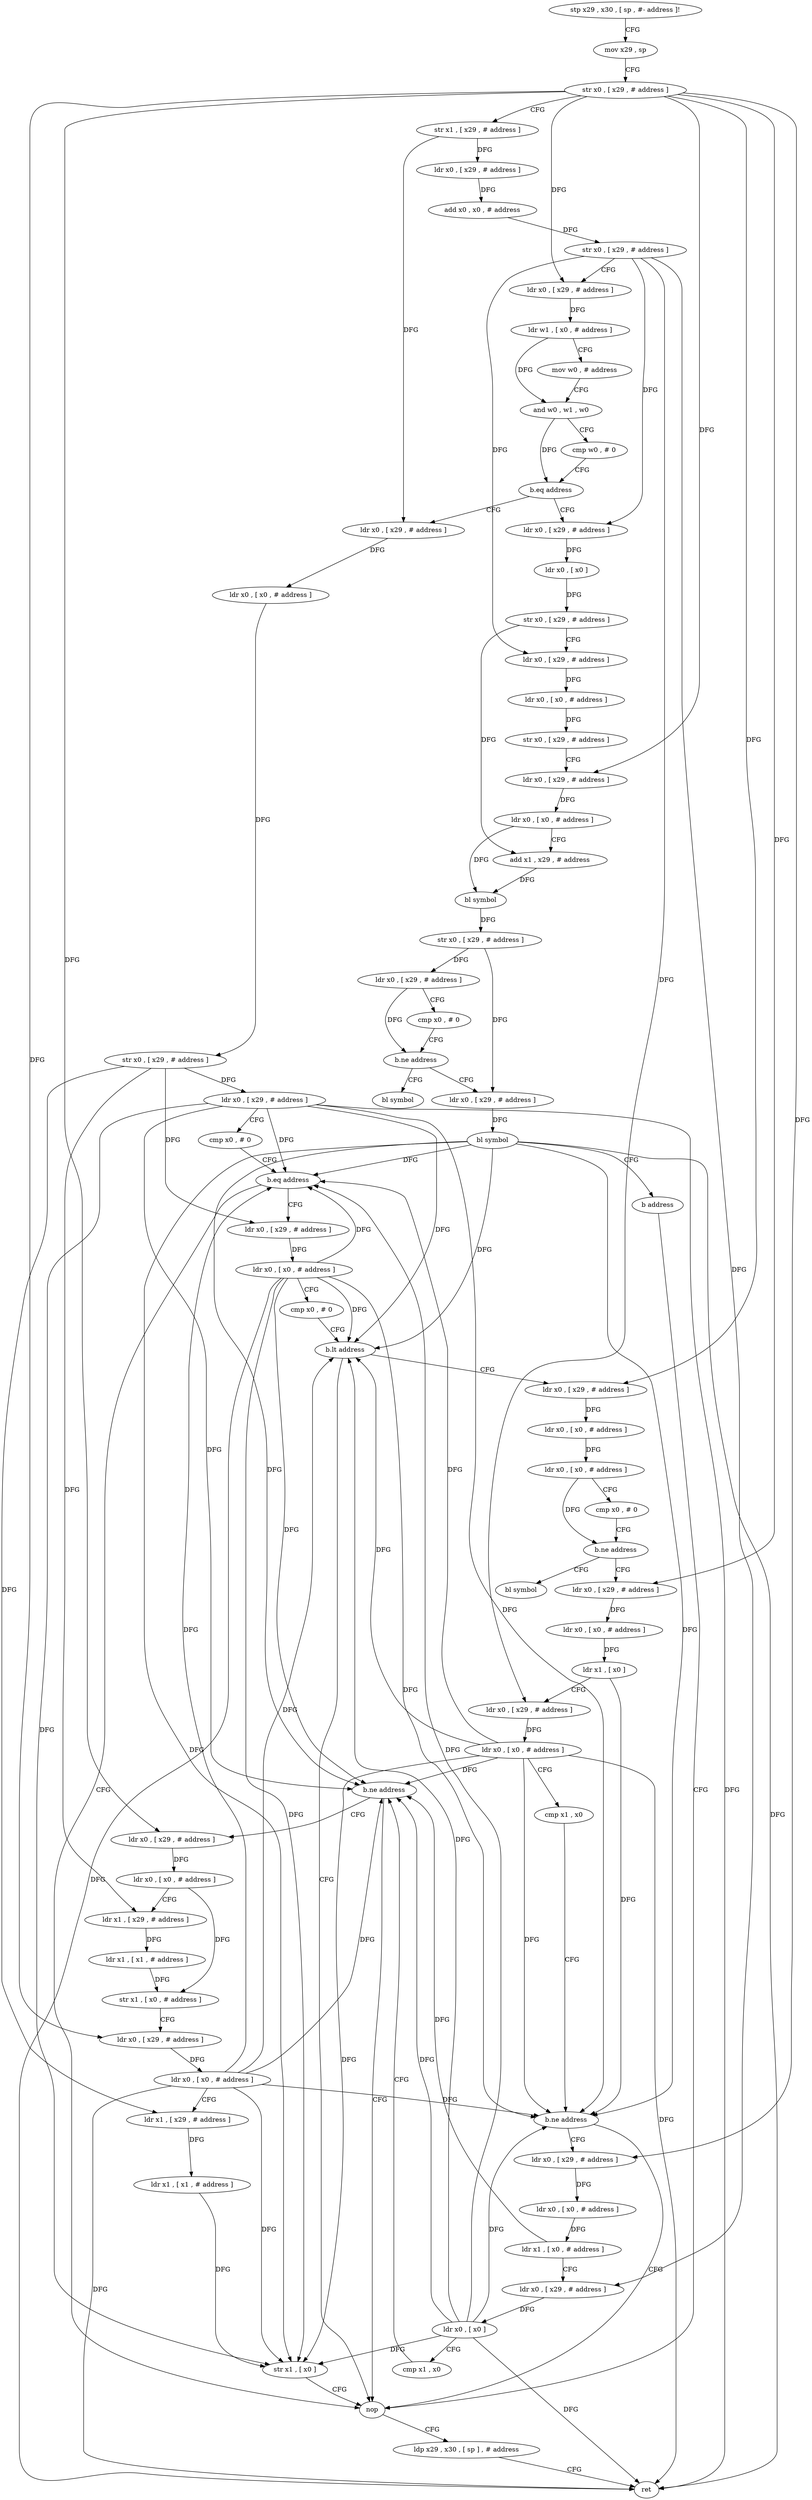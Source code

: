 digraph "func" {
"4304416" [label = "stp x29 , x30 , [ sp , #- address ]!" ]
"4304420" [label = "mov x29 , sp" ]
"4304424" [label = "str x0 , [ x29 , # address ]" ]
"4304428" [label = "str x1 , [ x29 , # address ]" ]
"4304432" [label = "ldr x0 , [ x29 , # address ]" ]
"4304436" [label = "add x0 , x0 , # address" ]
"4304440" [label = "str x0 , [ x29 , # address ]" ]
"4304444" [label = "ldr x0 , [ x29 , # address ]" ]
"4304448" [label = "ldr w1 , [ x0 , # address ]" ]
"4304452" [label = "mov w0 , # address" ]
"4304456" [label = "and w0 , w1 , w0" ]
"4304460" [label = "cmp w0 , # 0" ]
"4304464" [label = "b.eq address" ]
"4304540" [label = "ldr x0 , [ x29 , # address ]" ]
"4304468" [label = "ldr x0 , [ x29 , # address ]" ]
"4304544" [label = "ldr x0 , [ x0 , # address ]" ]
"4304548" [label = "str x0 , [ x29 , # address ]" ]
"4304552" [label = "ldr x0 , [ x29 , # address ]" ]
"4304556" [label = "cmp x0 , # 0" ]
"4304560" [label = "b.eq address" ]
"4304700" [label = "nop" ]
"4304564" [label = "ldr x0 , [ x29 , # address ]" ]
"4304472" [label = "ldr x0 , [ x0 ]" ]
"4304476" [label = "str x0 , [ x29 , # address ]" ]
"4304480" [label = "ldr x0 , [ x29 , # address ]" ]
"4304484" [label = "ldr x0 , [ x0 , # address ]" ]
"4304488" [label = "str x0 , [ x29 , # address ]" ]
"4304492" [label = "ldr x0 , [ x29 , # address ]" ]
"4304496" [label = "ldr x0 , [ x0 , # address ]" ]
"4304500" [label = "add x1 , x29 , # address" ]
"4304504" [label = "bl symbol" ]
"4304508" [label = "str x0 , [ x29 , # address ]" ]
"4304512" [label = "ldr x0 , [ x29 , # address ]" ]
"4304516" [label = "cmp x0 , # 0" ]
"4304520" [label = "b.ne address" ]
"4304528" [label = "ldr x0 , [ x29 , # address ]" ]
"4304524" [label = "bl symbol" ]
"4304704" [label = "ldp x29 , x30 , [ sp ] , # address" ]
"4304708" [label = "ret" ]
"4304568" [label = "ldr x0 , [ x0 , # address ]" ]
"4304572" [label = "cmp x0 , # 0" ]
"4304576" [label = "b.lt address" ]
"4304580" [label = "ldr x0 , [ x29 , # address ]" ]
"4304532" [label = "bl symbol" ]
"4304536" [label = "b address" ]
"4304584" [label = "ldr x0 , [ x0 , # address ]" ]
"4304588" [label = "ldr x0 , [ x0 , # address ]" ]
"4304592" [label = "cmp x0 , # 0" ]
"4304596" [label = "b.ne address" ]
"4304604" [label = "ldr x0 , [ x29 , # address ]" ]
"4304600" [label = "bl symbol" ]
"4304608" [label = "ldr x0 , [ x0 , # address ]" ]
"4304612" [label = "ldr x1 , [ x0 ]" ]
"4304616" [label = "ldr x0 , [ x29 , # address ]" ]
"4304620" [label = "ldr x0 , [ x0 , # address ]" ]
"4304624" [label = "cmp x1 , x0" ]
"4304628" [label = "b.ne address" ]
"4304632" [label = "ldr x0 , [ x29 , # address ]" ]
"4304636" [label = "ldr x0 , [ x0 , # address ]" ]
"4304640" [label = "ldr x1 , [ x0 , # address ]" ]
"4304644" [label = "ldr x0 , [ x29 , # address ]" ]
"4304648" [label = "ldr x0 , [ x0 ]" ]
"4304652" [label = "cmp x1 , x0" ]
"4304656" [label = "b.ne address" ]
"4304660" [label = "ldr x0 , [ x29 , # address ]" ]
"4304664" [label = "ldr x0 , [ x0 , # address ]" ]
"4304668" [label = "ldr x1 , [ x29 , # address ]" ]
"4304672" [label = "ldr x1 , [ x1 , # address ]" ]
"4304676" [label = "str x1 , [ x0 , # address ]" ]
"4304680" [label = "ldr x0 , [ x29 , # address ]" ]
"4304684" [label = "ldr x0 , [ x0 , # address ]" ]
"4304688" [label = "ldr x1 , [ x29 , # address ]" ]
"4304692" [label = "ldr x1 , [ x1 , # address ]" ]
"4304696" [label = "str x1 , [ x0 ]" ]
"4304416" -> "4304420" [ label = "CFG" ]
"4304420" -> "4304424" [ label = "CFG" ]
"4304424" -> "4304428" [ label = "CFG" ]
"4304424" -> "4304444" [ label = "DFG" ]
"4304424" -> "4304492" [ label = "DFG" ]
"4304424" -> "4304580" [ label = "DFG" ]
"4304424" -> "4304604" [ label = "DFG" ]
"4304424" -> "4304632" [ label = "DFG" ]
"4304424" -> "4304660" [ label = "DFG" ]
"4304424" -> "4304680" [ label = "DFG" ]
"4304428" -> "4304432" [ label = "DFG" ]
"4304428" -> "4304540" [ label = "DFG" ]
"4304432" -> "4304436" [ label = "DFG" ]
"4304436" -> "4304440" [ label = "DFG" ]
"4304440" -> "4304444" [ label = "CFG" ]
"4304440" -> "4304468" [ label = "DFG" ]
"4304440" -> "4304480" [ label = "DFG" ]
"4304440" -> "4304616" [ label = "DFG" ]
"4304440" -> "4304644" [ label = "DFG" ]
"4304444" -> "4304448" [ label = "DFG" ]
"4304448" -> "4304452" [ label = "CFG" ]
"4304448" -> "4304456" [ label = "DFG" ]
"4304452" -> "4304456" [ label = "CFG" ]
"4304456" -> "4304460" [ label = "CFG" ]
"4304456" -> "4304464" [ label = "DFG" ]
"4304460" -> "4304464" [ label = "CFG" ]
"4304464" -> "4304540" [ label = "CFG" ]
"4304464" -> "4304468" [ label = "CFG" ]
"4304540" -> "4304544" [ label = "DFG" ]
"4304468" -> "4304472" [ label = "DFG" ]
"4304544" -> "4304548" [ label = "DFG" ]
"4304548" -> "4304552" [ label = "DFG" ]
"4304548" -> "4304564" [ label = "DFG" ]
"4304548" -> "4304668" [ label = "DFG" ]
"4304548" -> "4304688" [ label = "DFG" ]
"4304552" -> "4304556" [ label = "CFG" ]
"4304552" -> "4304560" [ label = "DFG" ]
"4304552" -> "4304708" [ label = "DFG" ]
"4304552" -> "4304576" [ label = "DFG" ]
"4304552" -> "4304628" [ label = "DFG" ]
"4304552" -> "4304656" [ label = "DFG" ]
"4304552" -> "4304696" [ label = "DFG" ]
"4304556" -> "4304560" [ label = "CFG" ]
"4304560" -> "4304700" [ label = "CFG" ]
"4304560" -> "4304564" [ label = "CFG" ]
"4304700" -> "4304704" [ label = "CFG" ]
"4304564" -> "4304568" [ label = "DFG" ]
"4304472" -> "4304476" [ label = "DFG" ]
"4304476" -> "4304480" [ label = "CFG" ]
"4304476" -> "4304500" [ label = "DFG" ]
"4304480" -> "4304484" [ label = "DFG" ]
"4304484" -> "4304488" [ label = "DFG" ]
"4304488" -> "4304492" [ label = "CFG" ]
"4304492" -> "4304496" [ label = "DFG" ]
"4304496" -> "4304500" [ label = "CFG" ]
"4304496" -> "4304504" [ label = "DFG" ]
"4304500" -> "4304504" [ label = "DFG" ]
"4304504" -> "4304508" [ label = "DFG" ]
"4304508" -> "4304512" [ label = "DFG" ]
"4304508" -> "4304528" [ label = "DFG" ]
"4304512" -> "4304516" [ label = "CFG" ]
"4304512" -> "4304520" [ label = "DFG" ]
"4304516" -> "4304520" [ label = "CFG" ]
"4304520" -> "4304528" [ label = "CFG" ]
"4304520" -> "4304524" [ label = "CFG" ]
"4304528" -> "4304532" [ label = "DFG" ]
"4304704" -> "4304708" [ label = "CFG" ]
"4304568" -> "4304572" [ label = "CFG" ]
"4304568" -> "4304560" [ label = "DFG" ]
"4304568" -> "4304708" [ label = "DFG" ]
"4304568" -> "4304576" [ label = "DFG" ]
"4304568" -> "4304628" [ label = "DFG" ]
"4304568" -> "4304656" [ label = "DFG" ]
"4304568" -> "4304696" [ label = "DFG" ]
"4304572" -> "4304576" [ label = "CFG" ]
"4304576" -> "4304700" [ label = "CFG" ]
"4304576" -> "4304580" [ label = "CFG" ]
"4304580" -> "4304584" [ label = "DFG" ]
"4304532" -> "4304536" [ label = "CFG" ]
"4304532" -> "4304560" [ label = "DFG" ]
"4304532" -> "4304576" [ label = "DFG" ]
"4304532" -> "4304708" [ label = "DFG" ]
"4304532" -> "4304628" [ label = "DFG" ]
"4304532" -> "4304656" [ label = "DFG" ]
"4304532" -> "4304696" [ label = "DFG" ]
"4304536" -> "4304700" [ label = "CFG" ]
"4304584" -> "4304588" [ label = "DFG" ]
"4304588" -> "4304592" [ label = "CFG" ]
"4304588" -> "4304596" [ label = "DFG" ]
"4304592" -> "4304596" [ label = "CFG" ]
"4304596" -> "4304604" [ label = "CFG" ]
"4304596" -> "4304600" [ label = "CFG" ]
"4304604" -> "4304608" [ label = "DFG" ]
"4304608" -> "4304612" [ label = "DFG" ]
"4304612" -> "4304616" [ label = "CFG" ]
"4304612" -> "4304628" [ label = "DFG" ]
"4304616" -> "4304620" [ label = "DFG" ]
"4304620" -> "4304624" [ label = "CFG" ]
"4304620" -> "4304560" [ label = "DFG" ]
"4304620" -> "4304576" [ label = "DFG" ]
"4304620" -> "4304708" [ label = "DFG" ]
"4304620" -> "4304628" [ label = "DFG" ]
"4304620" -> "4304656" [ label = "DFG" ]
"4304620" -> "4304696" [ label = "DFG" ]
"4304624" -> "4304628" [ label = "CFG" ]
"4304628" -> "4304700" [ label = "CFG" ]
"4304628" -> "4304632" [ label = "CFG" ]
"4304632" -> "4304636" [ label = "DFG" ]
"4304636" -> "4304640" [ label = "DFG" ]
"4304640" -> "4304644" [ label = "CFG" ]
"4304640" -> "4304656" [ label = "DFG" ]
"4304644" -> "4304648" [ label = "DFG" ]
"4304648" -> "4304652" [ label = "CFG" ]
"4304648" -> "4304560" [ label = "DFG" ]
"4304648" -> "4304576" [ label = "DFG" ]
"4304648" -> "4304628" [ label = "DFG" ]
"4304648" -> "4304708" [ label = "DFG" ]
"4304648" -> "4304656" [ label = "DFG" ]
"4304648" -> "4304696" [ label = "DFG" ]
"4304652" -> "4304656" [ label = "CFG" ]
"4304656" -> "4304700" [ label = "CFG" ]
"4304656" -> "4304660" [ label = "CFG" ]
"4304660" -> "4304664" [ label = "DFG" ]
"4304664" -> "4304668" [ label = "CFG" ]
"4304664" -> "4304676" [ label = "DFG" ]
"4304668" -> "4304672" [ label = "DFG" ]
"4304672" -> "4304676" [ label = "DFG" ]
"4304676" -> "4304680" [ label = "CFG" ]
"4304680" -> "4304684" [ label = "DFG" ]
"4304684" -> "4304688" [ label = "CFG" ]
"4304684" -> "4304560" [ label = "DFG" ]
"4304684" -> "4304576" [ label = "DFG" ]
"4304684" -> "4304628" [ label = "DFG" ]
"4304684" -> "4304656" [ label = "DFG" ]
"4304684" -> "4304708" [ label = "DFG" ]
"4304684" -> "4304696" [ label = "DFG" ]
"4304688" -> "4304692" [ label = "DFG" ]
"4304692" -> "4304696" [ label = "DFG" ]
"4304696" -> "4304700" [ label = "CFG" ]
}
